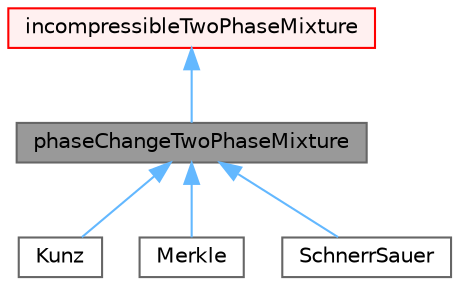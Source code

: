digraph "phaseChangeTwoPhaseMixture"
{
 // LATEX_PDF_SIZE
  bgcolor="transparent";
  edge [fontname=Helvetica,fontsize=10,labelfontname=Helvetica,labelfontsize=10];
  node [fontname=Helvetica,fontsize=10,shape=box,height=0.2,width=0.4];
  Node1 [id="Node000001",label="phaseChangeTwoPhaseMixture",height=0.2,width=0.4,color="gray40", fillcolor="grey60", style="filled", fontcolor="black",tooltip=" "];
  Node2 -> Node1 [id="edge1_Node000001_Node000002",dir="back",color="steelblue1",style="solid",tooltip=" "];
  Node2 [id="Node000002",label="incompressibleTwoPhaseMixture",height=0.2,width=0.4,color="red", fillcolor="#FFF0F0", style="filled",URL="$classFoam_1_1incompressibleTwoPhaseMixture.html",tooltip="A two-phase incompressible transportModel."];
  Node1 -> Node14 [id="edge2_Node000001_Node000014",dir="back",color="steelblue1",style="solid",tooltip=" "];
  Node14 [id="Node000014",label="Kunz",height=0.2,width=0.4,color="gray40", fillcolor="white", style="filled",URL="$classFoam_1_1phaseChangeTwoPhaseMixtures_1_1Kunz.html",tooltip="Kunz cavitation model slightly modified so that the condensation term is switched off when the pressu..."];
  Node1 -> Node15 [id="edge3_Node000001_Node000015",dir="back",color="steelblue1",style="solid",tooltip=" "];
  Node15 [id="Node000015",label="Merkle",height=0.2,width=0.4,color="gray40", fillcolor="white", style="filled",URL="$classFoam_1_1phaseChangeTwoPhaseMixtures_1_1Merkle.html",tooltip="Merkle cavitation model."];
  Node1 -> Node16 [id="edge4_Node000001_Node000016",dir="back",color="steelblue1",style="solid",tooltip=" "];
  Node16 [id="Node000016",label="SchnerrSauer",height=0.2,width=0.4,color="gray40", fillcolor="white", style="filled",URL="$classFoam_1_1phaseChangeTwoPhaseMixtures_1_1SchnerrSauer.html",tooltip="SchnerrSauer cavitation model."];
}
